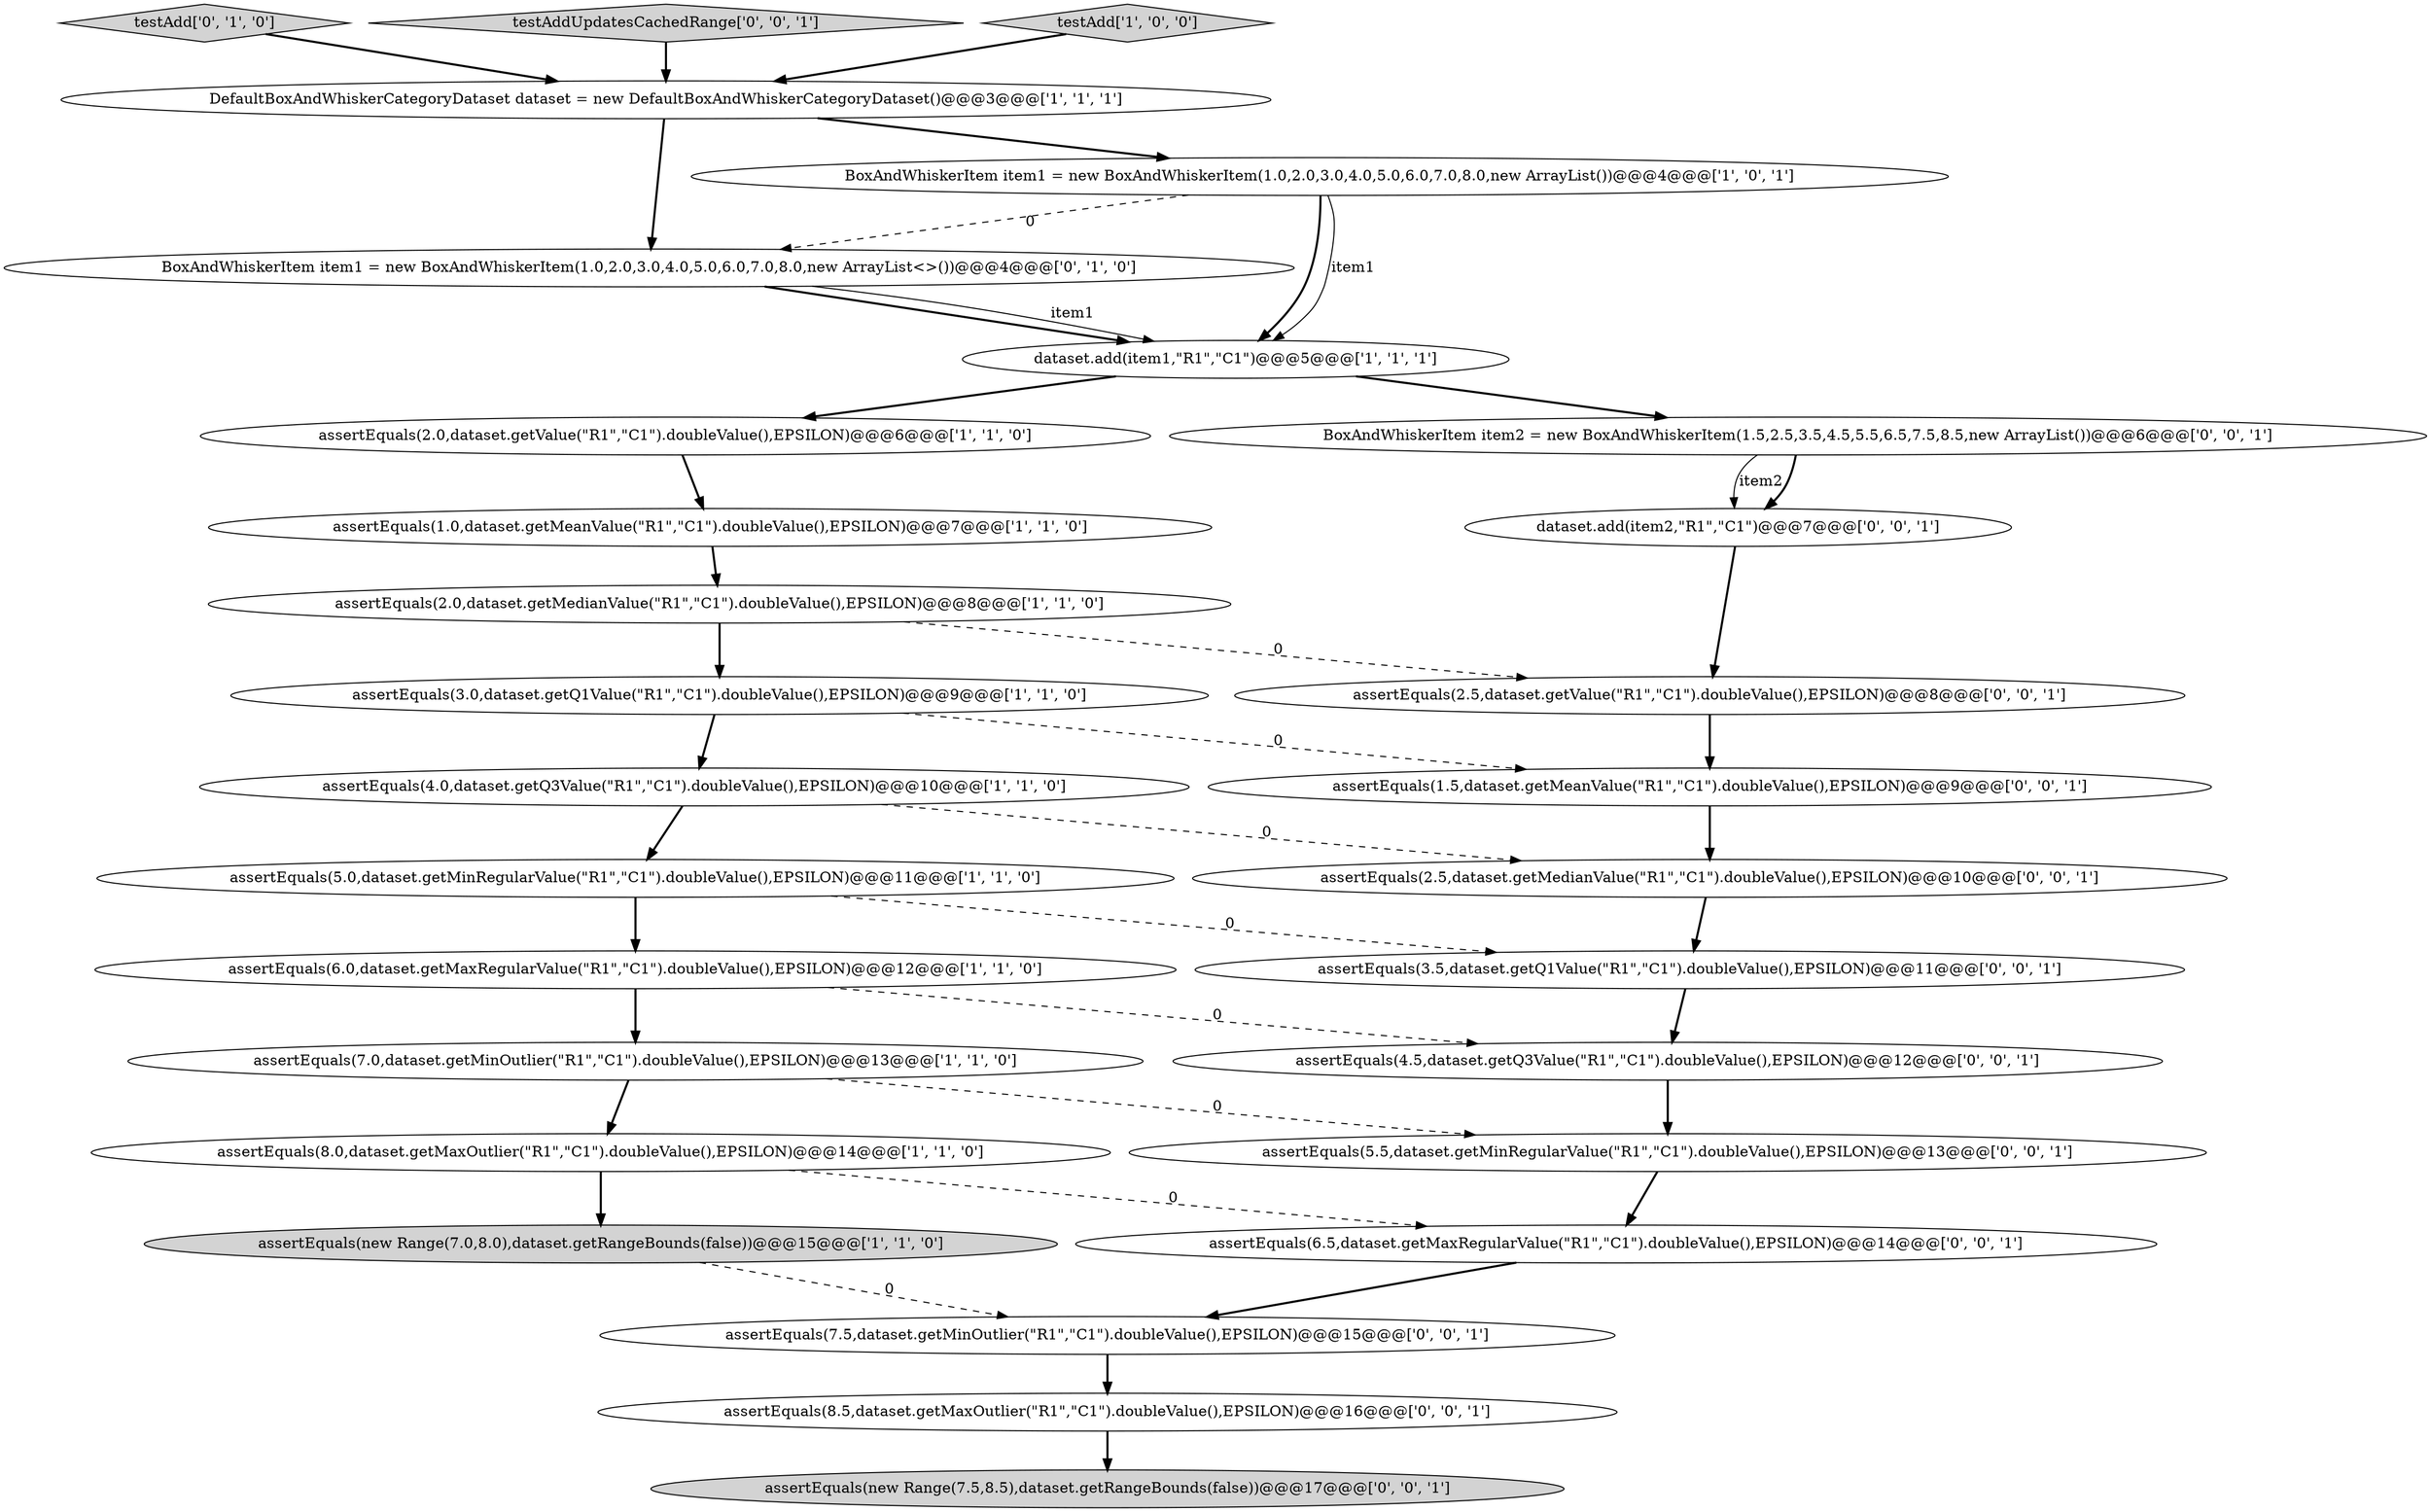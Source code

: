 digraph {
27 [style = filled, label = "assertEquals(2.5,dataset.getMedianValue(\"R1\",\"C1\").doubleValue(),EPSILON)@@@10@@@['0', '0', '1']", fillcolor = white, shape = ellipse image = "AAA0AAABBB3BBB"];
14 [style = filled, label = "testAdd['0', '1', '0']", fillcolor = lightgray, shape = diamond image = "AAA0AAABBB2BBB"];
5 [style = filled, label = "assertEquals(7.0,dataset.getMinOutlier(\"R1\",\"C1\").doubleValue(),EPSILON)@@@13@@@['1', '1', '0']", fillcolor = white, shape = ellipse image = "AAA0AAABBB1BBB"];
6 [style = filled, label = "assertEquals(new Range(7.0,8.0),dataset.getRangeBounds(false))@@@15@@@['1', '1', '0']", fillcolor = lightgray, shape = ellipse image = "AAA0AAABBB1BBB"];
28 [style = filled, label = "assertEquals(3.5,dataset.getQ1Value(\"R1\",\"C1\").doubleValue(),EPSILON)@@@11@@@['0', '0', '1']", fillcolor = white, shape = ellipse image = "AAA0AAABBB3BBB"];
24 [style = filled, label = "dataset.add(item2,\"R1\",\"C1\")@@@7@@@['0', '0', '1']", fillcolor = white, shape = ellipse image = "AAA0AAABBB3BBB"];
12 [style = filled, label = "assertEquals(3.0,dataset.getQ1Value(\"R1\",\"C1\").doubleValue(),EPSILON)@@@9@@@['1', '1', '0']", fillcolor = white, shape = ellipse image = "AAA0AAABBB1BBB"];
3 [style = filled, label = "assertEquals(6.0,dataset.getMaxRegularValue(\"R1\",\"C1\").doubleValue(),EPSILON)@@@12@@@['1', '1', '0']", fillcolor = white, shape = ellipse image = "AAA0AAABBB1BBB"];
16 [style = filled, label = "assertEquals(1.5,dataset.getMeanValue(\"R1\",\"C1\").doubleValue(),EPSILON)@@@9@@@['0', '0', '1']", fillcolor = white, shape = ellipse image = "AAA0AAABBB3BBB"];
26 [style = filled, label = "testAddUpdatesCachedRange['0', '0', '1']", fillcolor = lightgray, shape = diamond image = "AAA0AAABBB3BBB"];
23 [style = filled, label = "assertEquals(new Range(7.5,8.5),dataset.getRangeBounds(false))@@@17@@@['0', '0', '1']", fillcolor = lightgray, shape = ellipse image = "AAA0AAABBB3BBB"];
15 [style = filled, label = "BoxAndWhiskerItem item1 = new BoxAndWhiskerItem(1.0,2.0,3.0,4.0,5.0,6.0,7.0,8.0,new ArrayList<>())@@@4@@@['0', '1', '0']", fillcolor = white, shape = ellipse image = "AAA1AAABBB2BBB"];
4 [style = filled, label = "assertEquals(2.0,dataset.getMedianValue(\"R1\",\"C1\").doubleValue(),EPSILON)@@@8@@@['1', '1', '0']", fillcolor = white, shape = ellipse image = "AAA0AAABBB1BBB"];
10 [style = filled, label = "assertEquals(2.0,dataset.getValue(\"R1\",\"C1\").doubleValue(),EPSILON)@@@6@@@['1', '1', '0']", fillcolor = white, shape = ellipse image = "AAA0AAABBB1BBB"];
11 [style = filled, label = "assertEquals(4.0,dataset.getQ3Value(\"R1\",\"C1\").doubleValue(),EPSILON)@@@10@@@['1', '1', '0']", fillcolor = white, shape = ellipse image = "AAA0AAABBB1BBB"];
22 [style = filled, label = "assertEquals(6.5,dataset.getMaxRegularValue(\"R1\",\"C1\").doubleValue(),EPSILON)@@@14@@@['0', '0', '1']", fillcolor = white, shape = ellipse image = "AAA0AAABBB3BBB"];
17 [style = filled, label = "BoxAndWhiskerItem item2 = new BoxAndWhiskerItem(1.5,2.5,3.5,4.5,5.5,6.5,7.5,8.5,new ArrayList())@@@6@@@['0', '0', '1']", fillcolor = white, shape = ellipse image = "AAA0AAABBB3BBB"];
0 [style = filled, label = "DefaultBoxAndWhiskerCategoryDataset dataset = new DefaultBoxAndWhiskerCategoryDataset()@@@3@@@['1', '1', '1']", fillcolor = white, shape = ellipse image = "AAA0AAABBB1BBB"];
8 [style = filled, label = "assertEquals(8.0,dataset.getMaxOutlier(\"R1\",\"C1\").doubleValue(),EPSILON)@@@14@@@['1', '1', '0']", fillcolor = white, shape = ellipse image = "AAA0AAABBB1BBB"];
7 [style = filled, label = "BoxAndWhiskerItem item1 = new BoxAndWhiskerItem(1.0,2.0,3.0,4.0,5.0,6.0,7.0,8.0,new ArrayList())@@@4@@@['1', '0', '1']", fillcolor = white, shape = ellipse image = "AAA0AAABBB1BBB"];
9 [style = filled, label = "dataset.add(item1,\"R1\",\"C1\")@@@5@@@['1', '1', '1']", fillcolor = white, shape = ellipse image = "AAA0AAABBB1BBB"];
1 [style = filled, label = "assertEquals(5.0,dataset.getMinRegularValue(\"R1\",\"C1\").doubleValue(),EPSILON)@@@11@@@['1', '1', '0']", fillcolor = white, shape = ellipse image = "AAA0AAABBB1BBB"];
19 [style = filled, label = "assertEquals(8.5,dataset.getMaxOutlier(\"R1\",\"C1\").doubleValue(),EPSILON)@@@16@@@['0', '0', '1']", fillcolor = white, shape = ellipse image = "AAA0AAABBB3BBB"];
21 [style = filled, label = "assertEquals(5.5,dataset.getMinRegularValue(\"R1\",\"C1\").doubleValue(),EPSILON)@@@13@@@['0', '0', '1']", fillcolor = white, shape = ellipse image = "AAA0AAABBB3BBB"];
25 [style = filled, label = "assertEquals(2.5,dataset.getValue(\"R1\",\"C1\").doubleValue(),EPSILON)@@@8@@@['0', '0', '1']", fillcolor = white, shape = ellipse image = "AAA0AAABBB3BBB"];
20 [style = filled, label = "assertEquals(4.5,dataset.getQ3Value(\"R1\",\"C1\").doubleValue(),EPSILON)@@@12@@@['0', '0', '1']", fillcolor = white, shape = ellipse image = "AAA0AAABBB3BBB"];
18 [style = filled, label = "assertEquals(7.5,dataset.getMinOutlier(\"R1\",\"C1\").doubleValue(),EPSILON)@@@15@@@['0', '0', '1']", fillcolor = white, shape = ellipse image = "AAA0AAABBB3BBB"];
2 [style = filled, label = "testAdd['1', '0', '0']", fillcolor = lightgray, shape = diamond image = "AAA0AAABBB1BBB"];
13 [style = filled, label = "assertEquals(1.0,dataset.getMeanValue(\"R1\",\"C1\").doubleValue(),EPSILON)@@@7@@@['1', '1', '0']", fillcolor = white, shape = ellipse image = "AAA0AAABBB1BBB"];
12->16 [style = dashed, label="0"];
3->20 [style = dashed, label="0"];
5->8 [style = bold, label=""];
7->15 [style = dashed, label="0"];
13->4 [style = bold, label=""];
15->9 [style = bold, label=""];
6->18 [style = dashed, label="0"];
21->22 [style = bold, label=""];
17->24 [style = solid, label="item2"];
27->28 [style = bold, label=""];
28->20 [style = bold, label=""];
0->7 [style = bold, label=""];
7->9 [style = bold, label=""];
11->27 [style = dashed, label="0"];
11->1 [style = bold, label=""];
14->0 [style = bold, label=""];
8->6 [style = bold, label=""];
19->23 [style = bold, label=""];
3->5 [style = bold, label=""];
4->25 [style = dashed, label="0"];
20->21 [style = bold, label=""];
15->9 [style = solid, label="item1"];
1->3 [style = bold, label=""];
0->15 [style = bold, label=""];
25->16 [style = bold, label=""];
10->13 [style = bold, label=""];
18->19 [style = bold, label=""];
17->24 [style = bold, label=""];
9->17 [style = bold, label=""];
1->28 [style = dashed, label="0"];
16->27 [style = bold, label=""];
5->21 [style = dashed, label="0"];
4->12 [style = bold, label=""];
22->18 [style = bold, label=""];
12->11 [style = bold, label=""];
2->0 [style = bold, label=""];
24->25 [style = bold, label=""];
7->9 [style = solid, label="item1"];
26->0 [style = bold, label=""];
8->22 [style = dashed, label="0"];
9->10 [style = bold, label=""];
}
